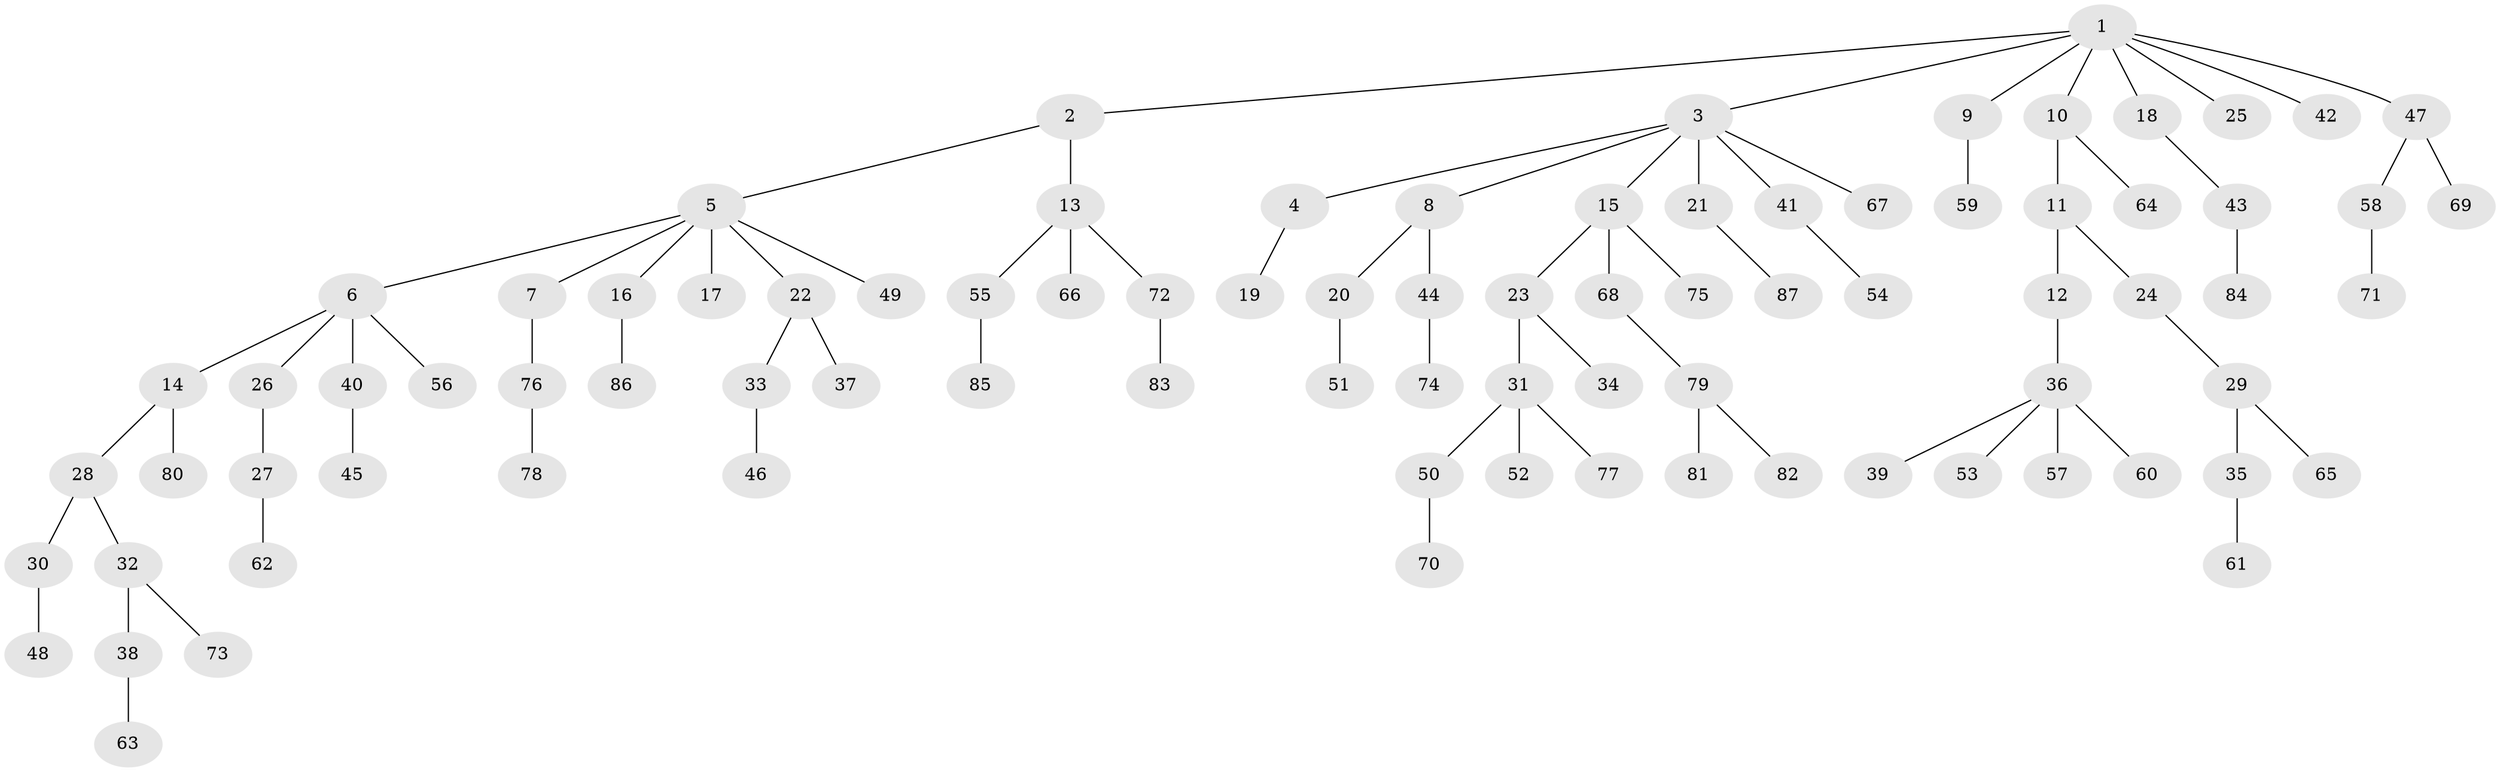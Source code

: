 // Generated by graph-tools (version 1.1) at 2025/11/02/27/25 16:11:29]
// undirected, 87 vertices, 86 edges
graph export_dot {
graph [start="1"]
  node [color=gray90,style=filled];
  1;
  2;
  3;
  4;
  5;
  6;
  7;
  8;
  9;
  10;
  11;
  12;
  13;
  14;
  15;
  16;
  17;
  18;
  19;
  20;
  21;
  22;
  23;
  24;
  25;
  26;
  27;
  28;
  29;
  30;
  31;
  32;
  33;
  34;
  35;
  36;
  37;
  38;
  39;
  40;
  41;
  42;
  43;
  44;
  45;
  46;
  47;
  48;
  49;
  50;
  51;
  52;
  53;
  54;
  55;
  56;
  57;
  58;
  59;
  60;
  61;
  62;
  63;
  64;
  65;
  66;
  67;
  68;
  69;
  70;
  71;
  72;
  73;
  74;
  75;
  76;
  77;
  78;
  79;
  80;
  81;
  82;
  83;
  84;
  85;
  86;
  87;
  1 -- 2;
  1 -- 3;
  1 -- 9;
  1 -- 10;
  1 -- 18;
  1 -- 25;
  1 -- 42;
  1 -- 47;
  2 -- 5;
  2 -- 13;
  3 -- 4;
  3 -- 8;
  3 -- 15;
  3 -- 21;
  3 -- 41;
  3 -- 67;
  4 -- 19;
  5 -- 6;
  5 -- 7;
  5 -- 16;
  5 -- 17;
  5 -- 22;
  5 -- 49;
  6 -- 14;
  6 -- 26;
  6 -- 40;
  6 -- 56;
  7 -- 76;
  8 -- 20;
  8 -- 44;
  9 -- 59;
  10 -- 11;
  10 -- 64;
  11 -- 12;
  11 -- 24;
  12 -- 36;
  13 -- 55;
  13 -- 66;
  13 -- 72;
  14 -- 28;
  14 -- 80;
  15 -- 23;
  15 -- 68;
  15 -- 75;
  16 -- 86;
  18 -- 43;
  20 -- 51;
  21 -- 87;
  22 -- 33;
  22 -- 37;
  23 -- 31;
  23 -- 34;
  24 -- 29;
  26 -- 27;
  27 -- 62;
  28 -- 30;
  28 -- 32;
  29 -- 35;
  29 -- 65;
  30 -- 48;
  31 -- 50;
  31 -- 52;
  31 -- 77;
  32 -- 38;
  32 -- 73;
  33 -- 46;
  35 -- 61;
  36 -- 39;
  36 -- 53;
  36 -- 57;
  36 -- 60;
  38 -- 63;
  40 -- 45;
  41 -- 54;
  43 -- 84;
  44 -- 74;
  47 -- 58;
  47 -- 69;
  50 -- 70;
  55 -- 85;
  58 -- 71;
  68 -- 79;
  72 -- 83;
  76 -- 78;
  79 -- 81;
  79 -- 82;
}
